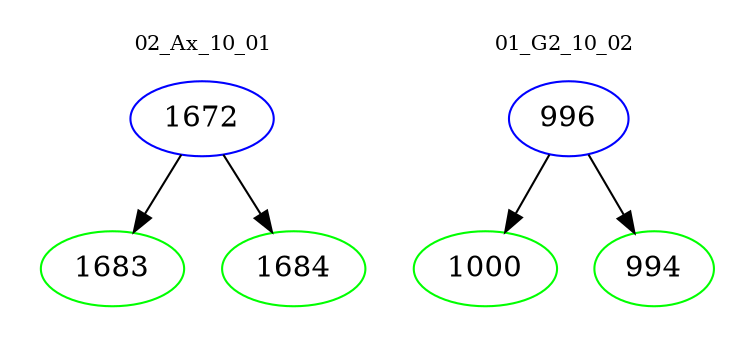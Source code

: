 digraph{
subgraph cluster_0 {
color = white
label = "02_Ax_10_01";
fontsize=10;
T0_1672 [label="1672", color="blue"]
T0_1672 -> T0_1683 [color="black"]
T0_1683 [label="1683", color="green"]
T0_1672 -> T0_1684 [color="black"]
T0_1684 [label="1684", color="green"]
}
subgraph cluster_1 {
color = white
label = "01_G2_10_02";
fontsize=10;
T1_996 [label="996", color="blue"]
T1_996 -> T1_1000 [color="black"]
T1_1000 [label="1000", color="green"]
T1_996 -> T1_994 [color="black"]
T1_994 [label="994", color="green"]
}
}
